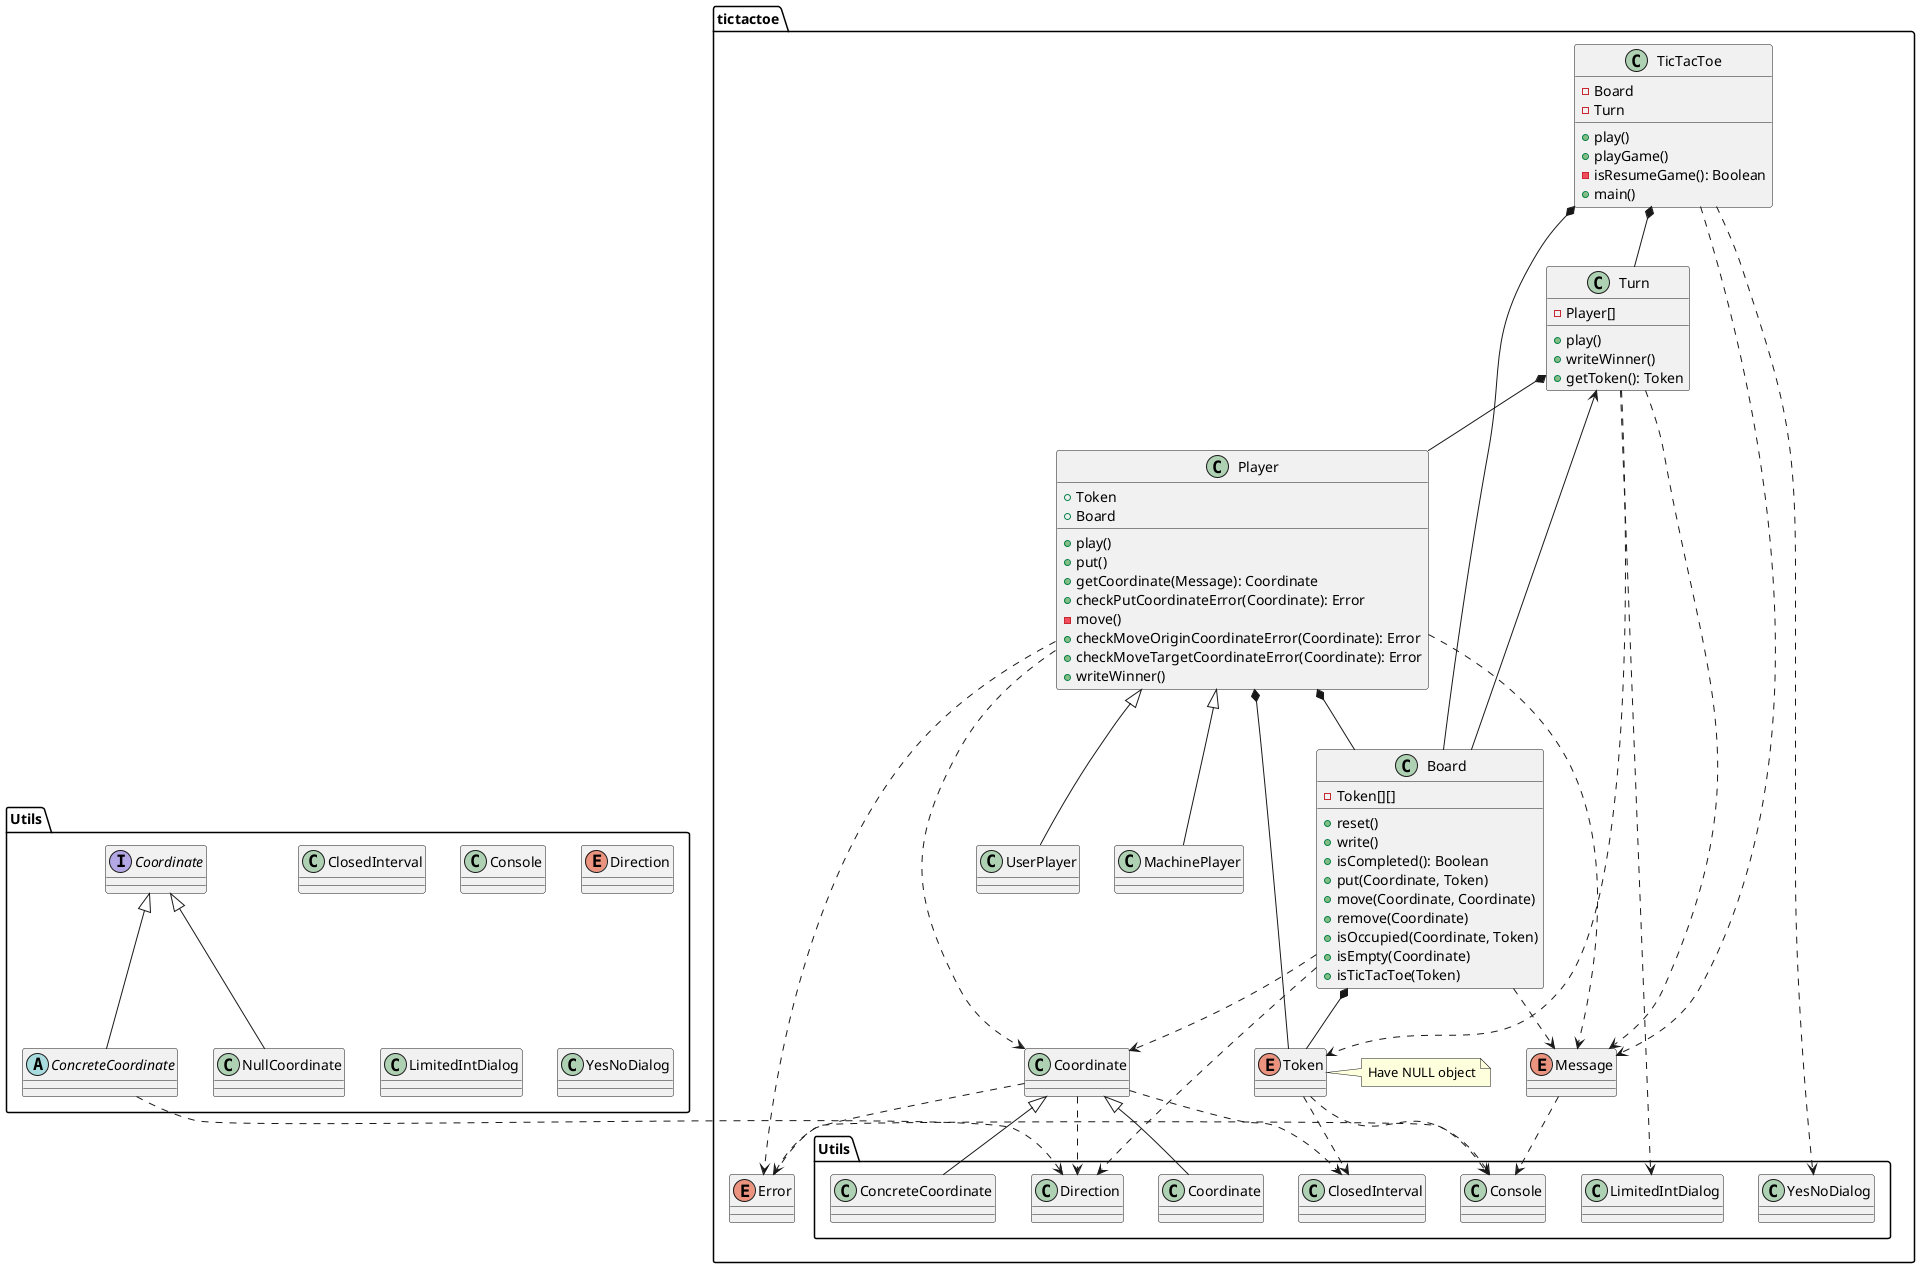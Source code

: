 @startuml DomainModel
package tictactoe {
    Class TicTacToe{
        - Board 
        - Turn 
        + play()
        + playGame()
        - isResumeGame(): Boolean
        + main()
    }
    TicTacToe *-- Board
    TicTacToe *-- Turn
    TicTacToe ..> Utils.YesNoDialog
    TicTacToe ..> Message
    Class Board{
        - Token[][]
        + reset()
        + write()
        + isCompleted(): Boolean
        + put(Coordinate, Token)
        + move(Coordinate, Coordinate)
        + remove(Coordinate)
        + isOccupied(Coordinate, Token)
        + isEmpty(Coordinate)
        + isTicTacToe(Token)
    }
    Board *-- Token
    Board ..> Coordinate
    Board ..> Utils.Direction
    Board ..> Message
    Class Turn{
        - Player[]
        + play()
        + writeWinner()
        + getToken(): Token
    }
    Turn ..> Utils.LimitedIntDialog
    Turn <-- Board
    Turn *-- Player
    Turn ..> Token
    Turn ..> Message
    enum Token
    note right: Have NULL object
    Token ..> Utils.ClosedInterval
    Token ..> Utils.Console
    Class Player{
        + Token
        + Board
        + play()
        + put()
        + getCoordinate(Message): Coordinate
        + checkPutCoordinateError(Coordinate): Error
        - move()
        + checkMoveOriginCoordinateError(Coordinate): Error
        + checkMoveTargetCoordinateError(Coordinate): Error
        + writeWinner()
    }
    Player *-- Token
    Player *-- Board
    Player ..> Coordinate
    Player ..> Error
    Player ..> Message
    Player <|-- UserPlayer
    Player <|-- MachinePlayer
    enum Error
    Error ..> Utils.Console
    enum Message
    Message ..> Utils.Console
    Class Coordinate
    Coordinate <|-- Utils.Coordinate
    Coordinate <|-- Utils.ConcreteCoordinate
    Coordinate ..> Utils.Direction
    Coordinate ..> Utils.ClosedInterval
    Coordinate ..> Error 
}

package Utils {
    Class ClosedInterval
    abstract Class ConcreteCoordinate
    ConcreteCoordinate ..> Direction
    Class Console 
    interface Coordinate 
    enum Direction
    Class LimitedIntDialog
    Class NullCoordinate
    Coordinate <|-- NullCoordinate
    Coordinate <|-- ConcreteCoordinate
    Class YesNoDialog
}
@enduml